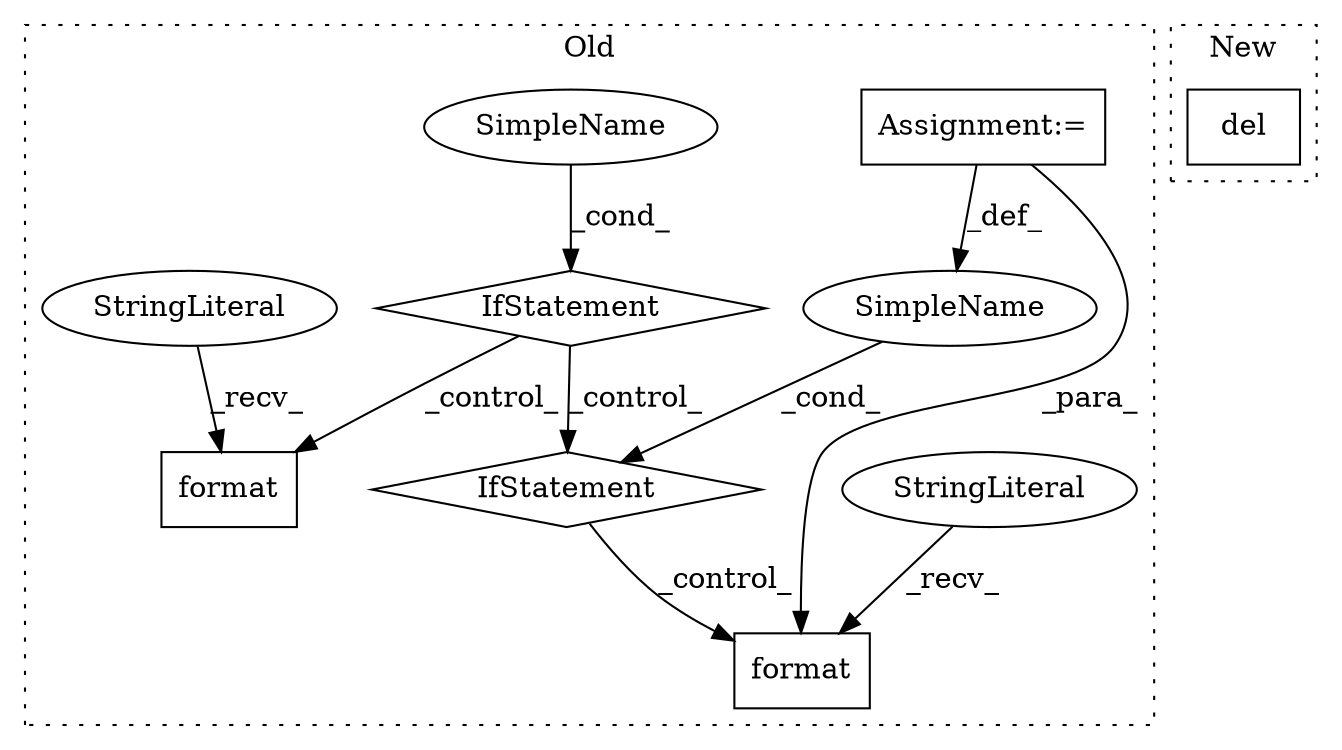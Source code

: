digraph G {
subgraph cluster0 {
1 [label="format" a="32" s="1431,1469" l="7,1" shape="box"];
3 [label="StringLiteral" a="45" s="1338" l="92" shape="ellipse"];
4 [label="IfStatement" a="25" s="1260,1308" l="4,2" shape="diamond"];
5 [label="SimpleName" a="42" s="" l="" shape="ellipse"];
6 [label="Assignment:=" a="7" s="718" l="7" shape="box"];
7 [label="IfStatement" a="25" s="1017,1062" l="4,2" shape="diamond"];
8 [label="format" a="32" s="1173,1198" l="7,1" shape="box"];
9 [label="SimpleName" a="42" s="" l="" shape="ellipse"];
10 [label="StringLiteral" a="45" s="1090" l="82" shape="ellipse"];
label = "Old";
style="dotted";
}
subgraph cluster1 {
2 [label="del" a="32" s="755,809" l="4,1" shape="box"];
label = "New";
style="dotted";
}
3 -> 1 [label="_recv_"];
4 -> 1 [label="_control_"];
5 -> 4 [label="_cond_"];
6 -> 1 [label="_para_"];
6 -> 5 [label="_def_"];
7 -> 4 [label="_control_"];
7 -> 8 [label="_control_"];
9 -> 7 [label="_cond_"];
10 -> 8 [label="_recv_"];
}